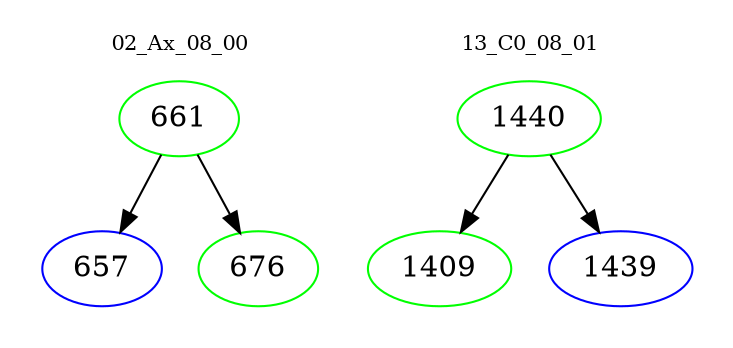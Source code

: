 digraph{
subgraph cluster_0 {
color = white
label = "02_Ax_08_00";
fontsize=10;
T0_661 [label="661", color="green"]
T0_661 -> T0_657 [color="black"]
T0_657 [label="657", color="blue"]
T0_661 -> T0_676 [color="black"]
T0_676 [label="676", color="green"]
}
subgraph cluster_1 {
color = white
label = "13_C0_08_01";
fontsize=10;
T1_1440 [label="1440", color="green"]
T1_1440 -> T1_1409 [color="black"]
T1_1409 [label="1409", color="green"]
T1_1440 -> T1_1439 [color="black"]
T1_1439 [label="1439", color="blue"]
}
}
